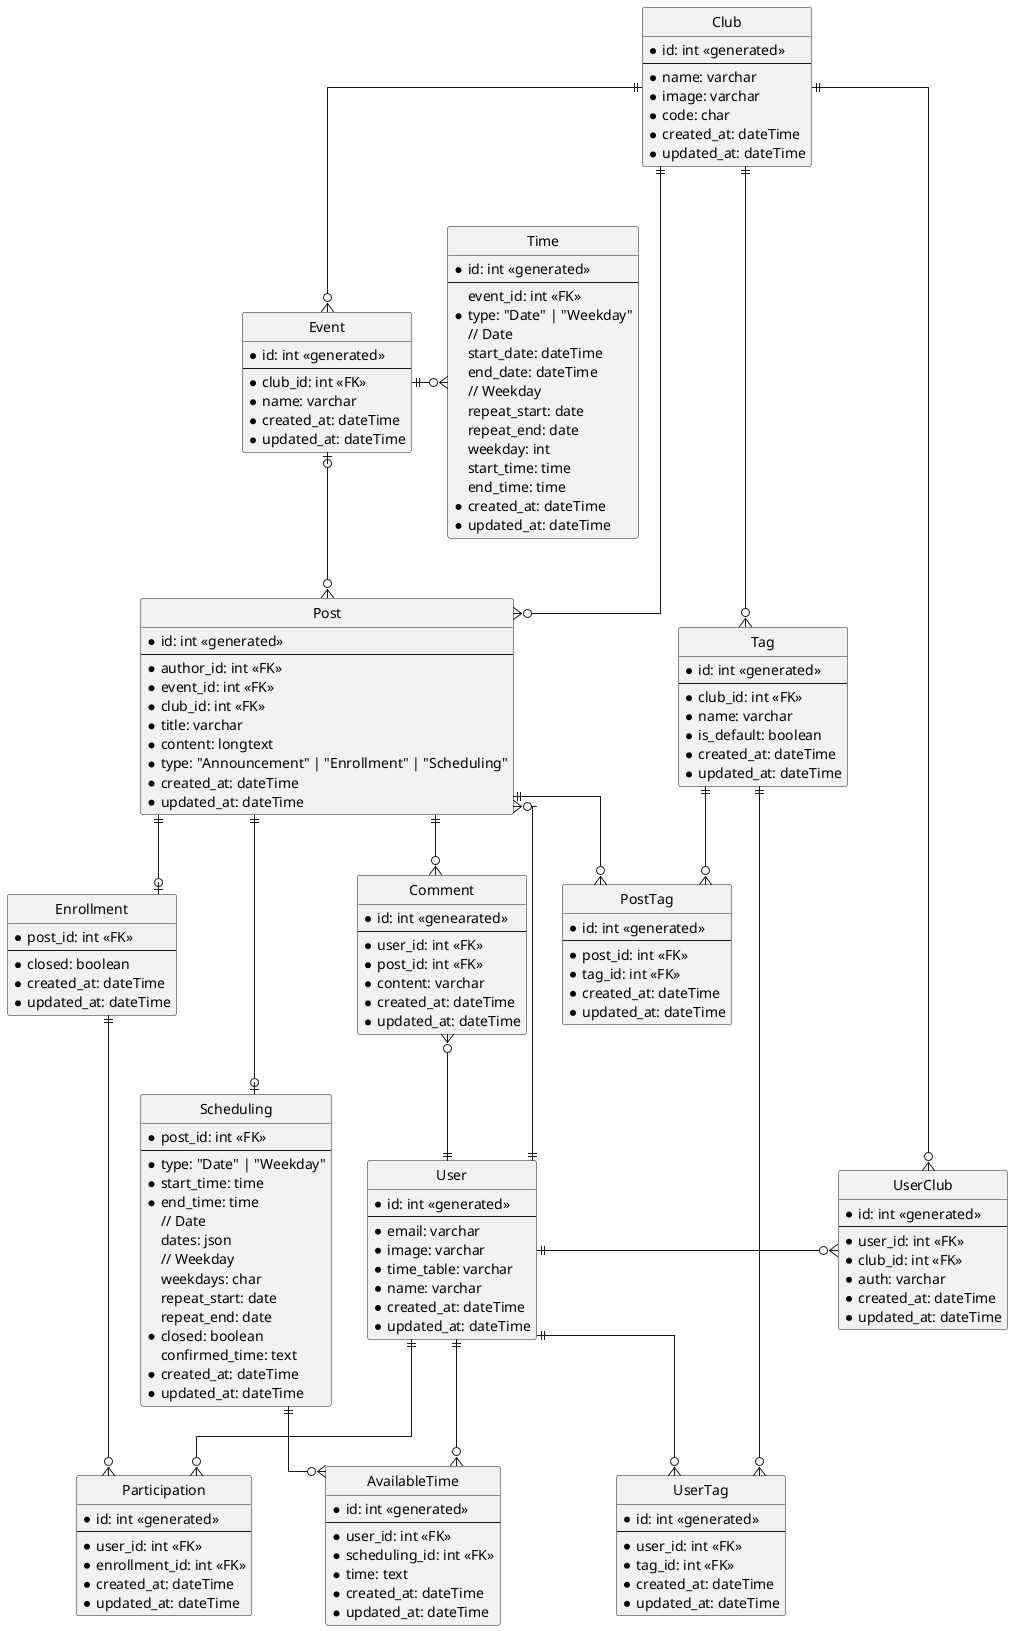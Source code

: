 @startuml Udong
hide circle

skinparam linetype ortho

entity User {
  *id: int <<generated>>
  --
  *email: varchar
  *image: varchar
  *time_table: varchar
  *name: varchar
  *created_at: dateTime
  *updated_at: dateTime
}

entity Club {
  *id: int <<generated>>
  --
  *name: varchar
  *image: varchar
  *code: char
  *created_at: dateTime
  *updated_at: dateTime
}

entity UserClub {
  *id: int <<generated>>
  --
  *user_id: int <<FK>>
  *club_id: int <<FK>>
  *auth: varchar
  *created_at: dateTime
  *updated_at: dateTime
}

entity Event {
  *id: int <<generated>>
  --
  *club_id: int <<FK>>
  *name: varchar
  *created_at: dateTime
  *updated_at: dateTime
}

entity Time {
  *id: int <<generated>>
  --
  event_id: int <<FK>>
  *type: "Date" | "Weekday"
  // Date
  start_date: dateTime
  end_date: dateTime
  // Weekday
  repeat_start: date
  repeat_end: date
  weekday: int
  start_time: time
  end_time: time
  *created_at: dateTime
  *updated_at: dateTime
}

entity Tag {
  *id: int <<generated>>
  --
  *club_id: int <<FK>>
  *name: varchar
  *is_default: boolean
  *created_at: dateTime
  *updated_at: dateTime
}

entity UserTag {
  *id: int <<generated>>
  --
  *user_id: int <<FK>>
  *tag_id: int <<FK>>
  *created_at: dateTime
  *updated_at: dateTime
}

entity Post {
  *id: int <<generated>>
  --
  *author_id: int <<FK>>
  *event_id: int <<FK>>
  *club_id: int <<FK>>
  *title: varchar
  *content: longtext
  *type: "Announcement" | "Enrollment" | "Scheduling"
  *created_at: dateTime
  *updated_at: dateTime
}

entity Enrollment {
  *post_id: int <<FK>>
  --
  *closed: boolean
  *created_at: dateTime
  *updated_at: dateTime
}

entity Scheduling {
  *post_id: int <<FK>>
  --
  *type: "Date" | "Weekday"
  *start_time: time
  *end_time: time
  // Date
  dates: json
  // Weekday
  weekdays: char
  repeat_start: date
  repeat_end: date
  *closed: boolean
  confirmed_time: text
  *created_at: dateTime
  *updated_at: dateTime
}

entity Participation {
  *id: int <<generated>>
  --
  *user_id: int <<FK>>
  *enrollment_id: int <<FK>>
  *created_at: dateTime
  *updated_at: dateTime
}

entity AvailableTime {
  *id: int <<generated>>
  --
  *user_id: int <<FK>>
  *scheduling_id: int <<FK>>
  *time: text
  *created_at: dateTime
  *updated_at: dateTime
}

entity Comment {
  *id: int <<genearated>>
  --
  *user_id: int <<FK>>
  *post_id: int <<FK>>
  *content: varchar
  *created_at: dateTime
  *updated_at: dateTime
}

entity PostTag {
  *id: int <<generated>>
  --
  *post_id: int <<FK>>
  *tag_id: int <<FK>>
  *created_at: dateTime
  *updated_at: dateTime
}

User ||-r-o{ UserClub
Club ||--o{ UserClub
Club ||--o{ Event
Time }o-r-|| Event
User ||--o{ UserTag
Tag ||--o{ UserTag
Event |o-down-o{ Post
Post }o-left-|| User
Enrollment |o-up-|| Post
Scheduling |o-up-|| Post
User ||--o{ Participation
Enrollment ||--o{ Participation
User ||--o{ AvailableTime
AvailableTime }o-l-|| Scheduling
Comment }o--|| User
Post ||--o{ PostTag
Tag }o-up-|| Club
Tag ||--o{ PostTag
Post ||--o{ Comment
Post }o--|| Club
@enduml
